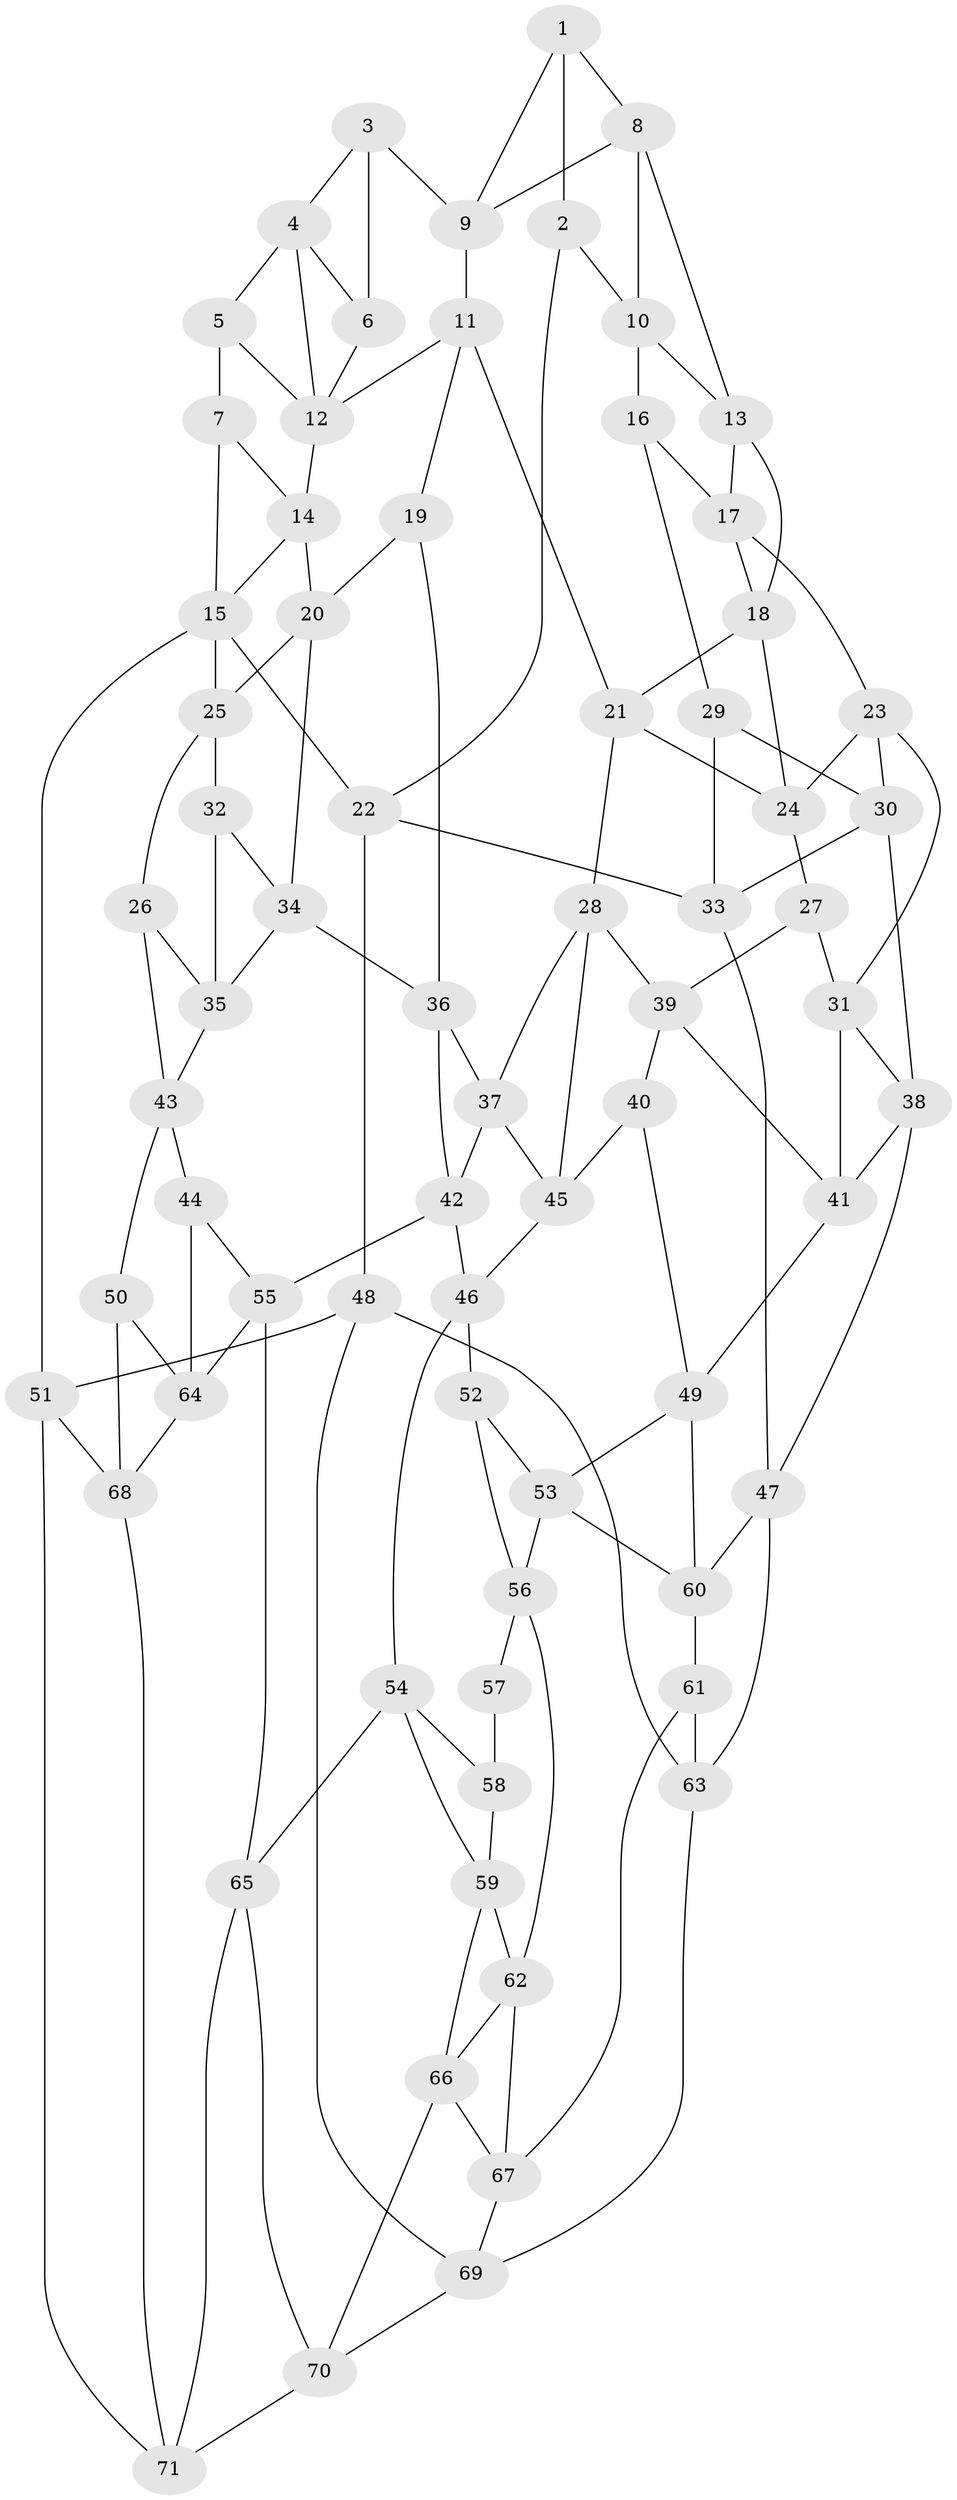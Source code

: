 // original degree distribution, {3: 0.014084507042253521, 4: 0.21830985915492956, 6: 0.20422535211267606, 5: 0.5633802816901409}
// Generated by graph-tools (version 1.1) at 2025/03/03/09/25 03:03:22]
// undirected, 71 vertices, 133 edges
graph export_dot {
graph [start="1"]
  node [color=gray90,style=filled];
  1;
  2;
  3;
  4;
  5;
  6;
  7;
  8;
  9;
  10;
  11;
  12;
  13;
  14;
  15;
  16;
  17;
  18;
  19;
  20;
  21;
  22;
  23;
  24;
  25;
  26;
  27;
  28;
  29;
  30;
  31;
  32;
  33;
  34;
  35;
  36;
  37;
  38;
  39;
  40;
  41;
  42;
  43;
  44;
  45;
  46;
  47;
  48;
  49;
  50;
  51;
  52;
  53;
  54;
  55;
  56;
  57;
  58;
  59;
  60;
  61;
  62;
  63;
  64;
  65;
  66;
  67;
  68;
  69;
  70;
  71;
  1 -- 2 [weight=1.0];
  1 -- 8 [weight=1.0];
  1 -- 9 [weight=1.0];
  2 -- 10 [weight=1.0];
  2 -- 22 [weight=1.0];
  3 -- 4 [weight=1.0];
  3 -- 6 [weight=1.0];
  3 -- 9 [weight=1.0];
  4 -- 5 [weight=1.0];
  4 -- 6 [weight=1.0];
  4 -- 12 [weight=1.0];
  5 -- 7 [weight=2.0];
  5 -- 12 [weight=1.0];
  6 -- 12 [weight=1.0];
  7 -- 14 [weight=1.0];
  7 -- 15 [weight=1.0];
  8 -- 9 [weight=1.0];
  8 -- 10 [weight=1.0];
  8 -- 13 [weight=1.0];
  9 -- 11 [weight=1.0];
  10 -- 13 [weight=1.0];
  10 -- 16 [weight=1.0];
  11 -- 12 [weight=1.0];
  11 -- 19 [weight=1.0];
  11 -- 21 [weight=1.0];
  12 -- 14 [weight=1.0];
  13 -- 17 [weight=1.0];
  13 -- 18 [weight=1.0];
  14 -- 15 [weight=1.0];
  14 -- 20 [weight=1.0];
  15 -- 22 [weight=1.0];
  15 -- 25 [weight=1.0];
  15 -- 51 [weight=1.0];
  16 -- 17 [weight=1.0];
  16 -- 29 [weight=1.0];
  17 -- 18 [weight=1.0];
  17 -- 23 [weight=1.0];
  18 -- 21 [weight=1.0];
  18 -- 24 [weight=1.0];
  19 -- 20 [weight=1.0];
  19 -- 36 [weight=1.0];
  20 -- 25 [weight=1.0];
  20 -- 34 [weight=1.0];
  21 -- 24 [weight=1.0];
  21 -- 28 [weight=1.0];
  22 -- 33 [weight=1.0];
  22 -- 48 [weight=2.0];
  23 -- 24 [weight=1.0];
  23 -- 30 [weight=1.0];
  23 -- 31 [weight=1.0];
  24 -- 27 [weight=1.0];
  25 -- 26 [weight=1.0];
  25 -- 32 [weight=1.0];
  26 -- 35 [weight=1.0];
  26 -- 43 [weight=1.0];
  27 -- 31 [weight=1.0];
  27 -- 39 [weight=1.0];
  28 -- 37 [weight=1.0];
  28 -- 39 [weight=1.0];
  28 -- 45 [weight=1.0];
  29 -- 30 [weight=1.0];
  29 -- 33 [weight=2.0];
  30 -- 33 [weight=1.0];
  30 -- 38 [weight=1.0];
  31 -- 38 [weight=1.0];
  31 -- 41 [weight=1.0];
  32 -- 34 [weight=2.0];
  32 -- 35 [weight=1.0];
  33 -- 47 [weight=1.0];
  34 -- 35 [weight=1.0];
  34 -- 36 [weight=1.0];
  35 -- 43 [weight=1.0];
  36 -- 37 [weight=1.0];
  36 -- 42 [weight=1.0];
  37 -- 42 [weight=1.0];
  37 -- 45 [weight=1.0];
  38 -- 41 [weight=1.0];
  38 -- 47 [weight=1.0];
  39 -- 40 [weight=1.0];
  39 -- 41 [weight=1.0];
  40 -- 45 [weight=1.0];
  40 -- 49 [weight=1.0];
  41 -- 49 [weight=1.0];
  42 -- 46 [weight=1.0];
  42 -- 55 [weight=1.0];
  43 -- 44 [weight=1.0];
  43 -- 50 [weight=1.0];
  44 -- 55 [weight=1.0];
  44 -- 64 [weight=1.0];
  45 -- 46 [weight=1.0];
  46 -- 52 [weight=1.0];
  46 -- 54 [weight=1.0];
  47 -- 60 [weight=1.0];
  47 -- 63 [weight=1.0];
  48 -- 51 [weight=1.0];
  48 -- 63 [weight=1.0];
  48 -- 69 [weight=1.0];
  49 -- 53 [weight=1.0];
  49 -- 60 [weight=1.0];
  50 -- 64 [weight=1.0];
  50 -- 68 [weight=1.0];
  51 -- 68 [weight=1.0];
  51 -- 71 [weight=1.0];
  52 -- 53 [weight=1.0];
  52 -- 56 [weight=1.0];
  53 -- 56 [weight=1.0];
  53 -- 60 [weight=1.0];
  54 -- 58 [weight=1.0];
  54 -- 59 [weight=1.0];
  54 -- 65 [weight=1.0];
  55 -- 64 [weight=1.0];
  55 -- 65 [weight=1.0];
  56 -- 57 [weight=1.0];
  56 -- 62 [weight=1.0];
  57 -- 58 [weight=2.0];
  58 -- 59 [weight=1.0];
  59 -- 62 [weight=1.0];
  59 -- 66 [weight=1.0];
  60 -- 61 [weight=1.0];
  61 -- 63 [weight=1.0];
  61 -- 67 [weight=1.0];
  62 -- 66 [weight=1.0];
  62 -- 67 [weight=1.0];
  63 -- 69 [weight=1.0];
  64 -- 68 [weight=1.0];
  65 -- 70 [weight=1.0];
  65 -- 71 [weight=1.0];
  66 -- 67 [weight=1.0];
  66 -- 70 [weight=1.0];
  67 -- 69 [weight=1.0];
  68 -- 71 [weight=1.0];
  69 -- 70 [weight=1.0];
  70 -- 71 [weight=1.0];
}
